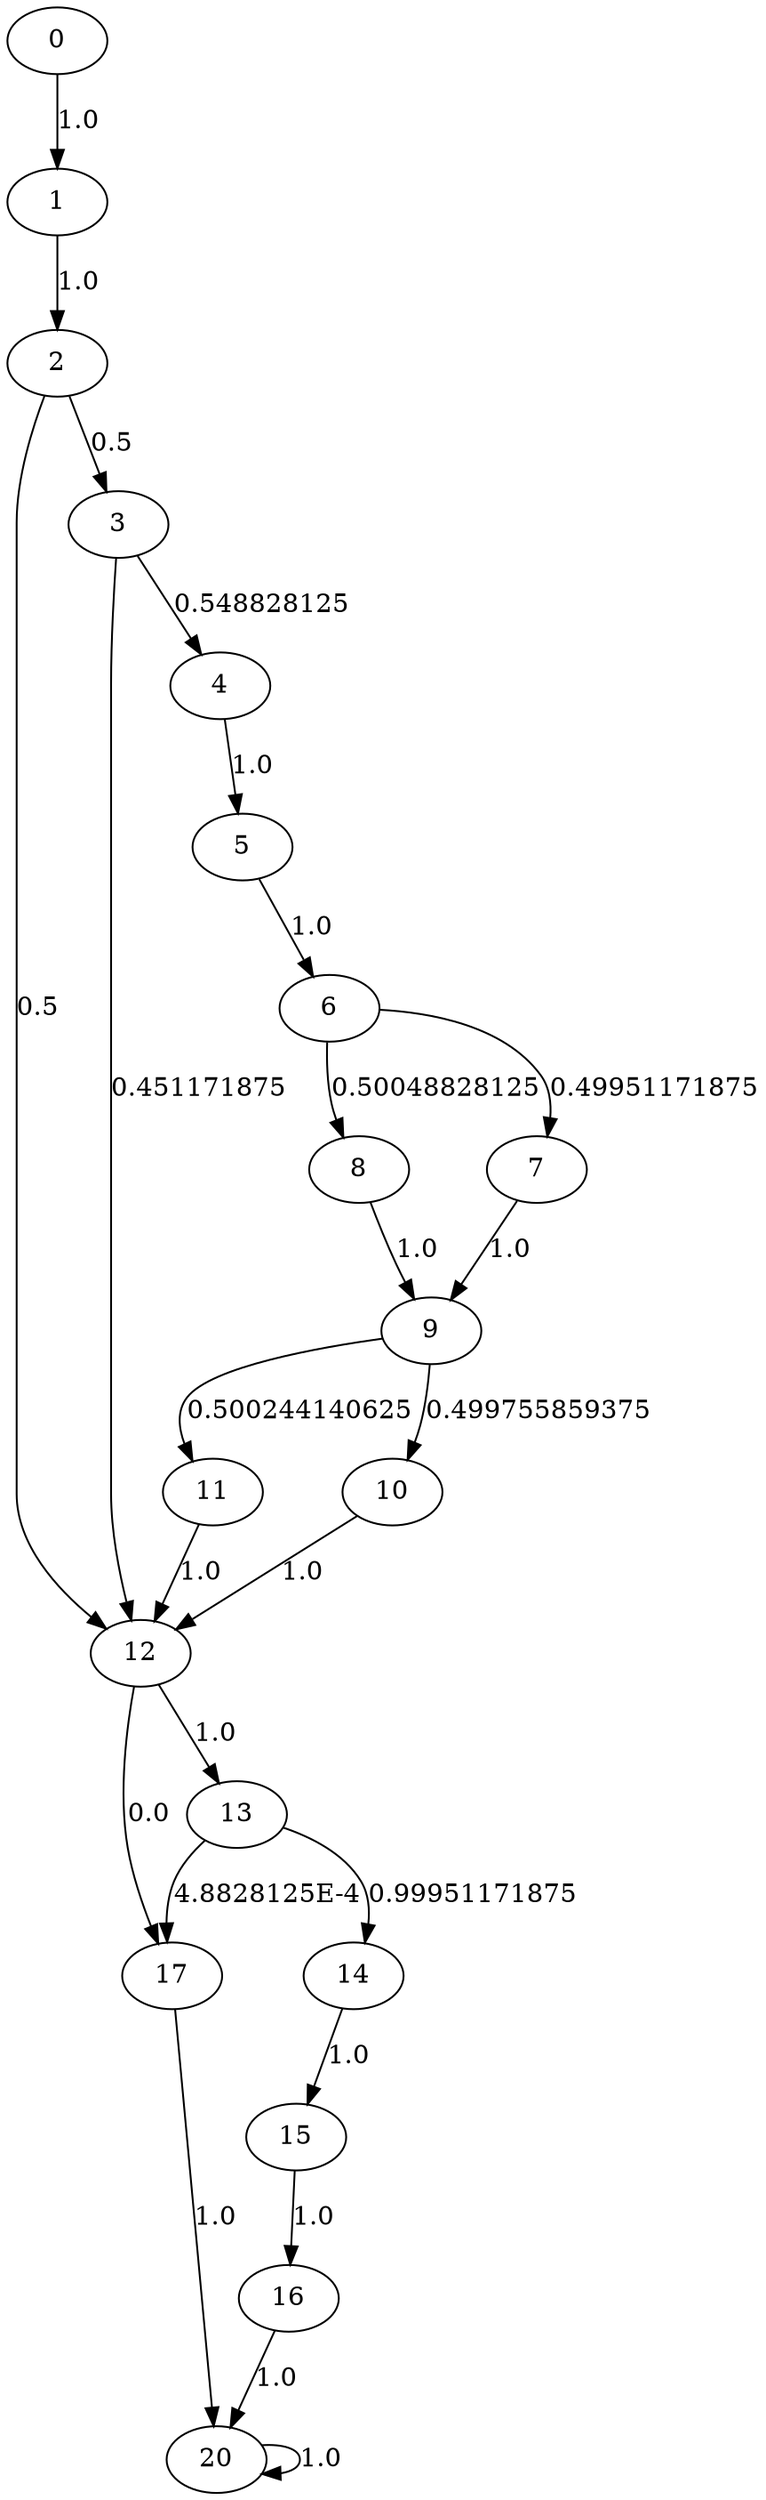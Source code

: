 digraph {
	0 -> 1[label= "1.0"];
	1 -> 2[label= "1.0"];
	2 -> 12[label= "0.5"];
	2 -> 3[label= "0.5"];
	3 -> 12[label= "0.451171875"];
	3 -> 4[label= "0.548828125"];
	4 -> 5[label= "1.0"];
	5 -> 6[label= "1.0"];
	6 -> 8[label= "0.50048828125"];
	6 -> 7[label= "0.49951171875"];
	7 -> 9[label= "1.0"];
	8 -> 9[label= "1.0"];
	9 -> 11[label= "0.500244140625"];
	9 -> 10[label= "0.499755859375"];
	10 -> 12[label= "1.0"];
	11 -> 12[label= "1.0"];
	12 -> 17[label= "0.0"];
	12 -> 13[label= "1.0"];
	13 -> 17[label= "4.8828125E-4"];
	13 -> 14[label= "0.99951171875"];
	14 -> 15[label= "1.0"];
	15 -> 16[label= "1.0"];
	16 -> 20[label= "1.0"];
	17 -> 20[label= "1.0"];
	20 -> 20[label= "1.0"];
}